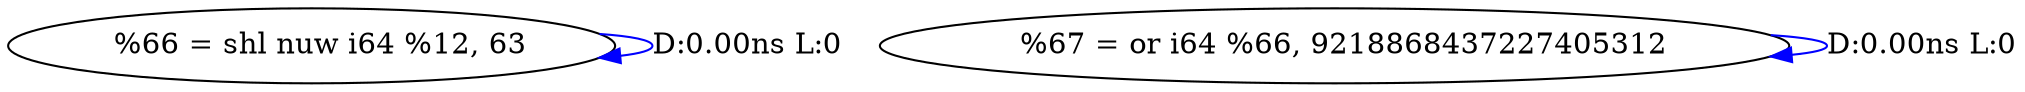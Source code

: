 digraph {
Node0x3748d10[label="  %66 = shl nuw i64 %12, 63"];
Node0x3748d10 -> Node0x3748d10[label="D:0.00ns L:0",color=blue];
Node0x3748df0[label="  %67 = or i64 %66, 9218868437227405312"];
Node0x3748df0 -> Node0x3748df0[label="D:0.00ns L:0",color=blue];
}
